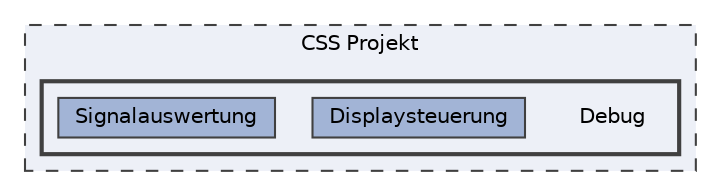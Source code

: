 digraph "C:/Users/GRAUMKLI/Desktop/Studienarbeit 2/CSS Projekt/Debug"
{
 // LATEX_PDF_SIZE
  bgcolor="transparent";
  edge [fontname=Helvetica,fontsize=10,labelfontname=Helvetica,labelfontsize=10];
  node [fontname=Helvetica,fontsize=10,shape=box,height=0.2,width=0.4];
  compound=true
  subgraph clusterdir_ca7a1b77cfd2673c4424c3db2161a503 {
    graph [ bgcolor="#edf0f7", pencolor="grey25", label="CSS Projekt", fontname=Helvetica,fontsize=10 style="filled,dashed", URL="dir_ca7a1b77cfd2673c4424c3db2161a503.html",tooltip=""]
  subgraph clusterdir_e7237758a13e7160958c588d680c59ca {
    graph [ bgcolor="#edf0f7", pencolor="grey25", label="", fontname=Helvetica,fontsize=10 style="filled,bold", URL="dir_e7237758a13e7160958c588d680c59ca.html",tooltip=""]
    dir_e7237758a13e7160958c588d680c59ca [shape=plaintext, label="Debug"];
  dir_9ec5915ed70c415b8eb12525c9a96e92 [label="Displaysteuerung", fillcolor="#a2b4d6", color="grey25", style="filled", URL="dir_9ec5915ed70c415b8eb12525c9a96e92.html",tooltip=""];
  dir_8984e68e4f3e7913891c185093d8f841 [label="Signalauswertung", fillcolor="#a2b4d6", color="grey25", style="filled", URL="dir_8984e68e4f3e7913891c185093d8f841.html",tooltip=""];
  }
  }
}
